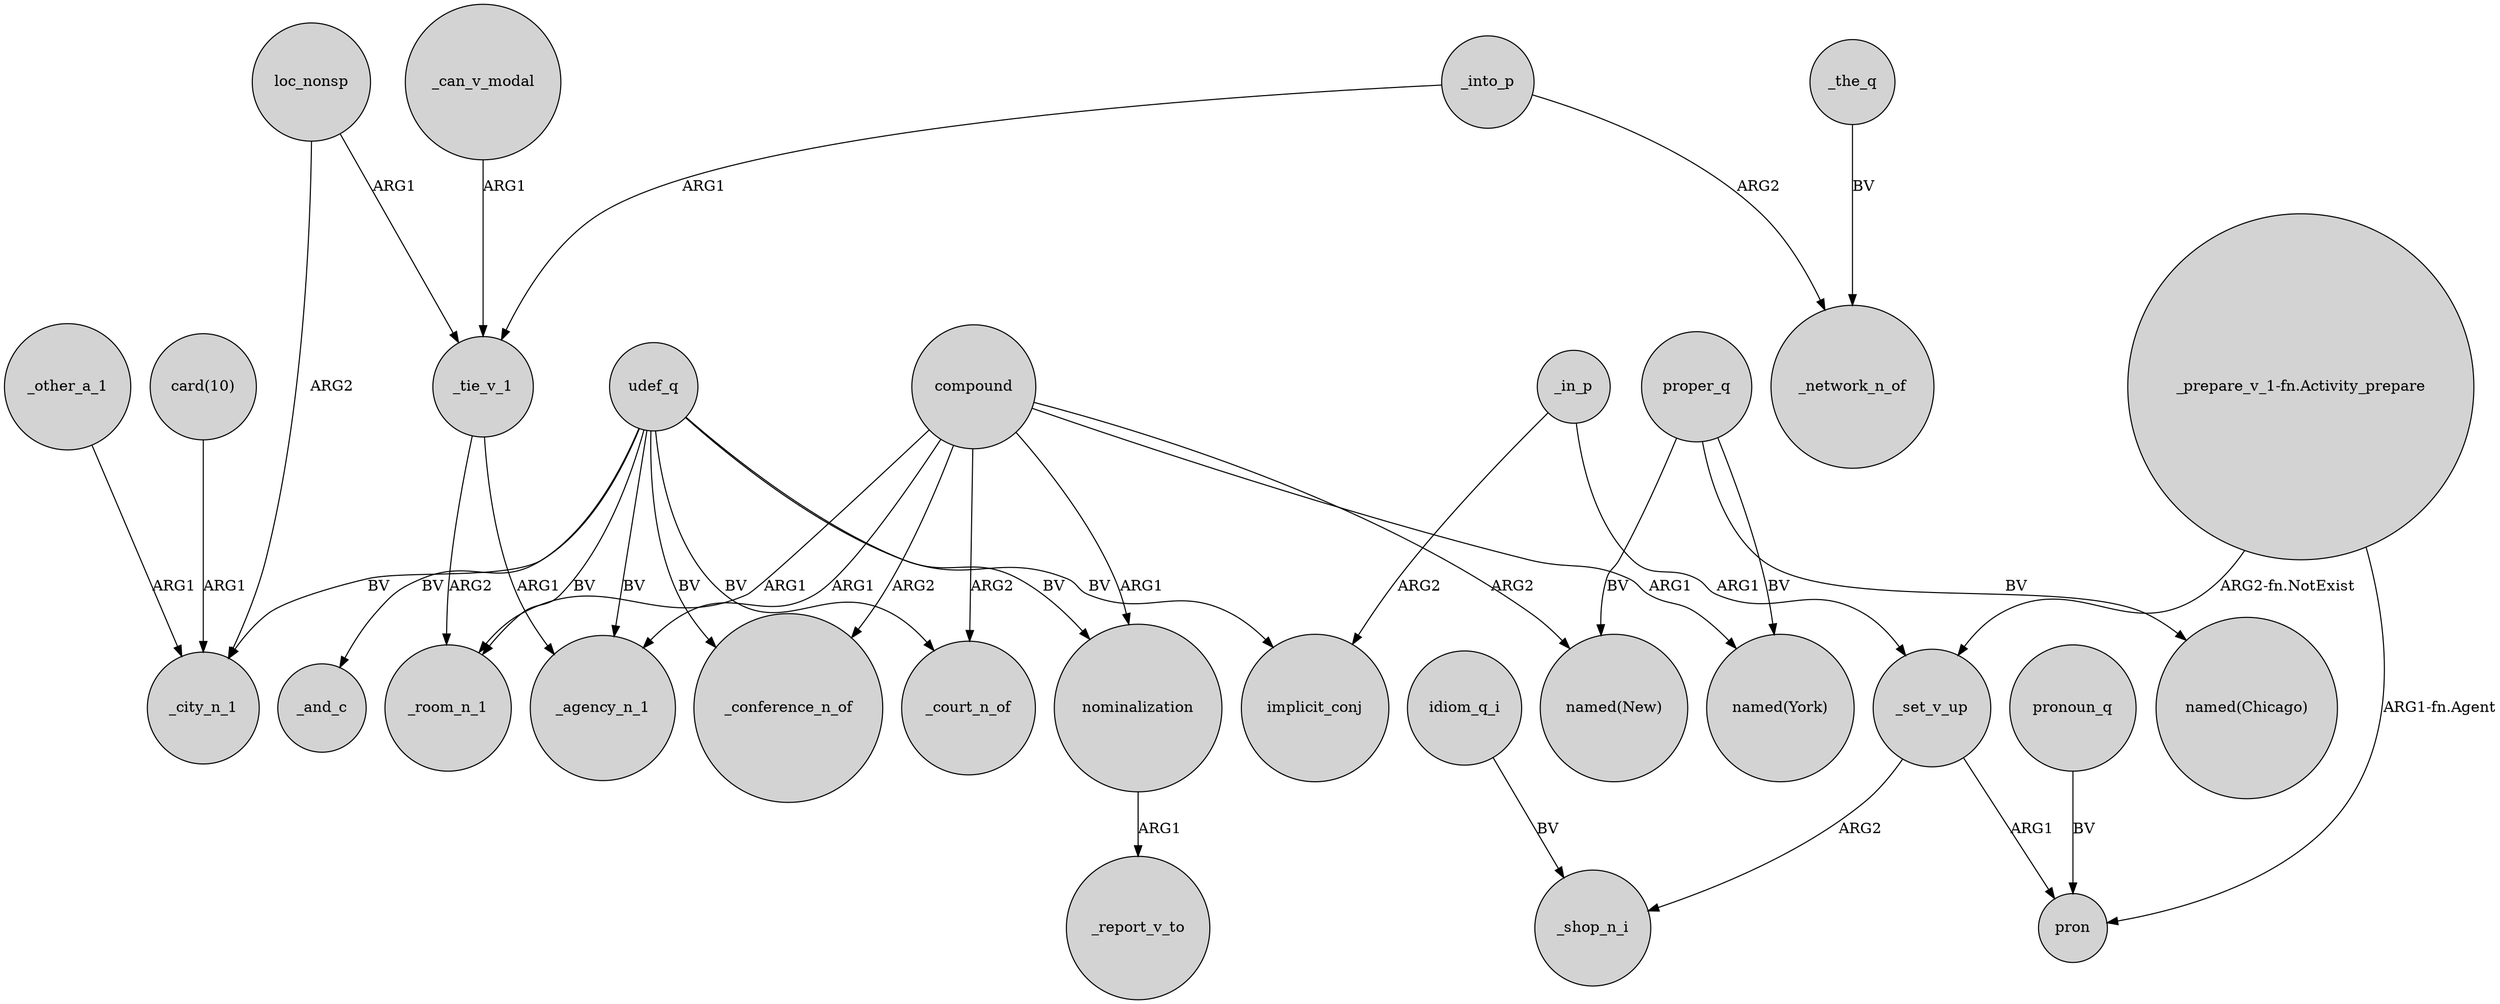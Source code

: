digraph {
	node [shape=circle style=filled]
	compound -> _agency_n_1 [label=ARG1]
	compound -> "named(New)" [label=ARG2]
	proper_q -> "named(New)" [label=BV]
	_other_a_1 -> _city_n_1 [label=ARG1]
	loc_nonsp -> _tie_v_1 [label=ARG1]
	udef_q -> _conference_n_of [label=BV]
	compound -> _conference_n_of [label=ARG2]
	udef_q -> _court_n_of [label=BV]
	_set_v_up -> _shop_n_i [label=ARG2]
	_set_v_up -> pron [label=ARG1]
	udef_q -> implicit_conj [label=BV]
	nominalization -> _report_v_to [label=ARG1]
	idiom_q_i -> _shop_n_i [label=BV]
	udef_q -> _city_n_1 [label=BV]
	"_prepare_v_1-fn.Activity_prepare" -> pron [label="ARG1-fn.Agent"]
	_can_v_modal -> _tie_v_1 [label=ARG1]
	loc_nonsp -> _city_n_1 [label=ARG2]
	pronoun_q -> pron [label=BV]
	_the_q -> _network_n_of [label=BV]
	compound -> "named(York)" [label=ARG1]
	compound -> _court_n_of [label=ARG2]
	_into_p -> _network_n_of [label=ARG2]
	udef_q -> _room_n_1 [label=BV]
	udef_q -> nominalization [label=BV]
	"card(10)" -> _city_n_1 [label=ARG1]
	udef_q -> _agency_n_1 [label=BV]
	compound -> _room_n_1 [label=ARG1]
	_in_p -> implicit_conj [label=ARG2]
	"_prepare_v_1-fn.Activity_prepare" -> _set_v_up [label="ARG2-fn.NotExist"]
	proper_q -> "named(York)" [label=BV]
	udef_q -> _and_c [label=BV]
	_in_p -> _set_v_up [label=ARG1]
	_tie_v_1 -> _room_n_1 [label=ARG2]
	compound -> nominalization [label=ARG1]
	_tie_v_1 -> _agency_n_1 [label=ARG1]
	proper_q -> "named(Chicago)" [label=BV]
	_into_p -> _tie_v_1 [label=ARG1]
}
